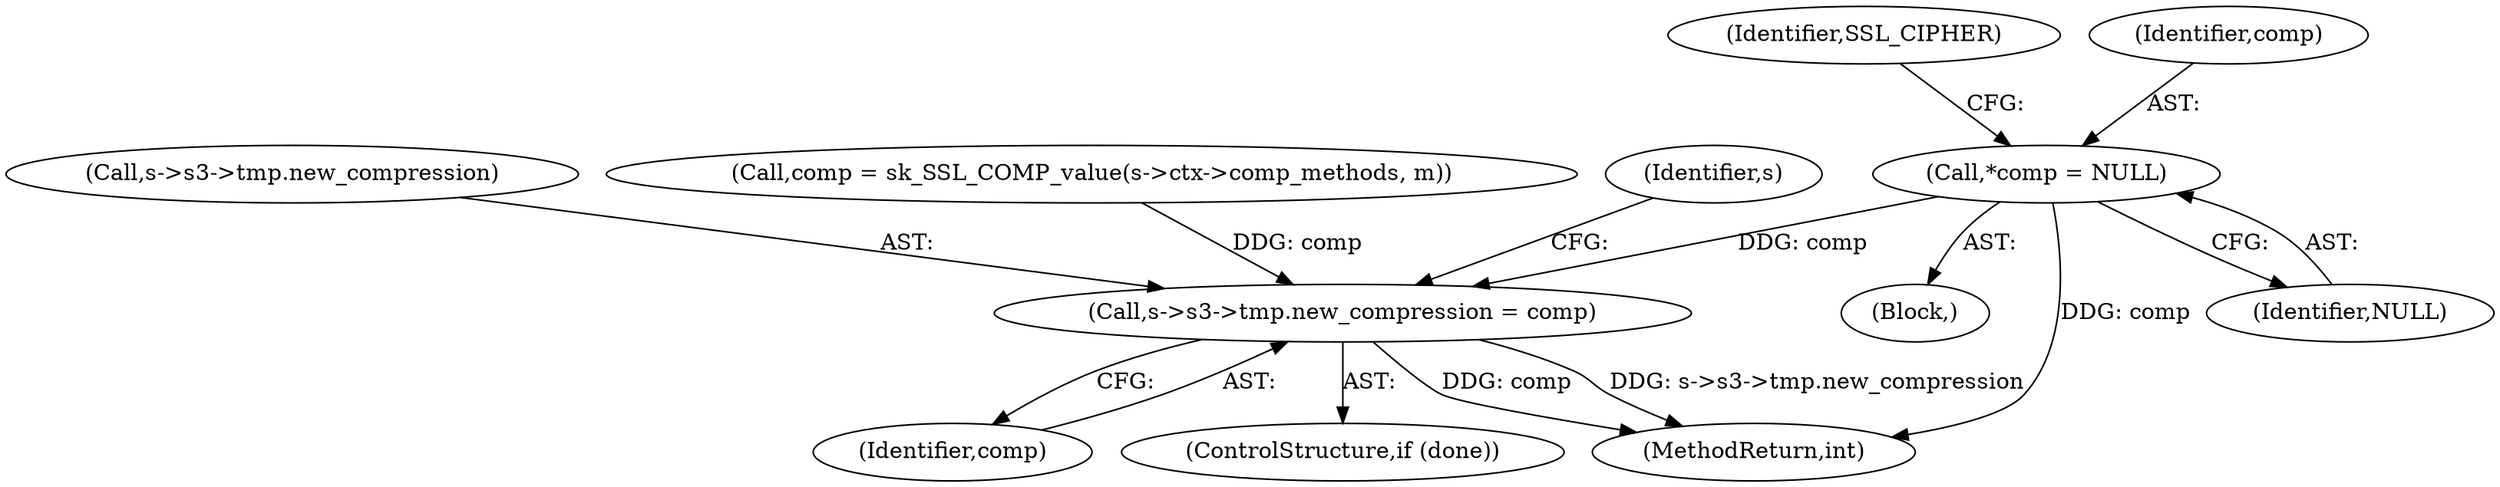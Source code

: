 digraph "0_openssl_a004e72b95835136d3f1ea90517f706c24c03da7@pointer" {
"1000170" [label="(Call,*comp = NULL)"];
"1001367" [label="(Call,s->s3->tmp.new_compression = comp)"];
"1001368" [label="(Call,s->s3->tmp.new_compression)"];
"1000176" [label="(Identifier,SSL_CIPHER)"];
"1001375" [label="(Identifier,comp)"];
"1000145" [label="(Block,)"];
"1000171" [label="(Identifier,comp)"];
"1001367" [label="(Call,s->s3->tmp.new_compression = comp)"];
"1001327" [label="(Call,comp = sk_SSL_COMP_value(s->ctx->comp_methods, m))"];
"1001365" [label="(ControlStructure,if (done))"];
"1001383" [label="(Identifier,s)"];
"1001694" [label="(MethodReturn,int)"];
"1000172" [label="(Identifier,NULL)"];
"1000170" [label="(Call,*comp = NULL)"];
"1000170" -> "1000145"  [label="AST: "];
"1000170" -> "1000172"  [label="CFG: "];
"1000171" -> "1000170"  [label="AST: "];
"1000172" -> "1000170"  [label="AST: "];
"1000176" -> "1000170"  [label="CFG: "];
"1000170" -> "1001694"  [label="DDG: comp"];
"1000170" -> "1001367"  [label="DDG: comp"];
"1001367" -> "1001365"  [label="AST: "];
"1001367" -> "1001375"  [label="CFG: "];
"1001368" -> "1001367"  [label="AST: "];
"1001375" -> "1001367"  [label="AST: "];
"1001383" -> "1001367"  [label="CFG: "];
"1001367" -> "1001694"  [label="DDG: comp"];
"1001367" -> "1001694"  [label="DDG: s->s3->tmp.new_compression"];
"1001327" -> "1001367"  [label="DDG: comp"];
}
